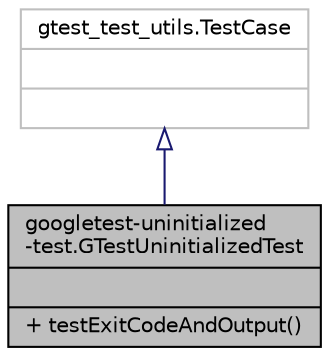 digraph "googletest-uninitialized-test.GTestUninitializedTest"
{
 // LATEX_PDF_SIZE
  bgcolor="transparent";
  edge [fontname="Helvetica",fontsize="10",labelfontname="Helvetica",labelfontsize="10"];
  node [fontname="Helvetica",fontsize="10",shape=record];
  Node1 [label="{googletest-uninitialized\l-test.GTestUninitializedTest\n||+ testExitCodeAndOutput()\l}",height=0.2,width=0.4,color="black", fillcolor="grey75", style="filled", fontcolor="black",tooltip=" "];
  Node2 -> Node1 [dir="back",color="midnightblue",fontsize="10",style="solid",arrowtail="onormal",fontname="Helvetica"];
  Node2 [label="{gtest_test_utils.TestCase\n||}",height=0.2,width=0.4,color="grey75",tooltip=" "];
}
